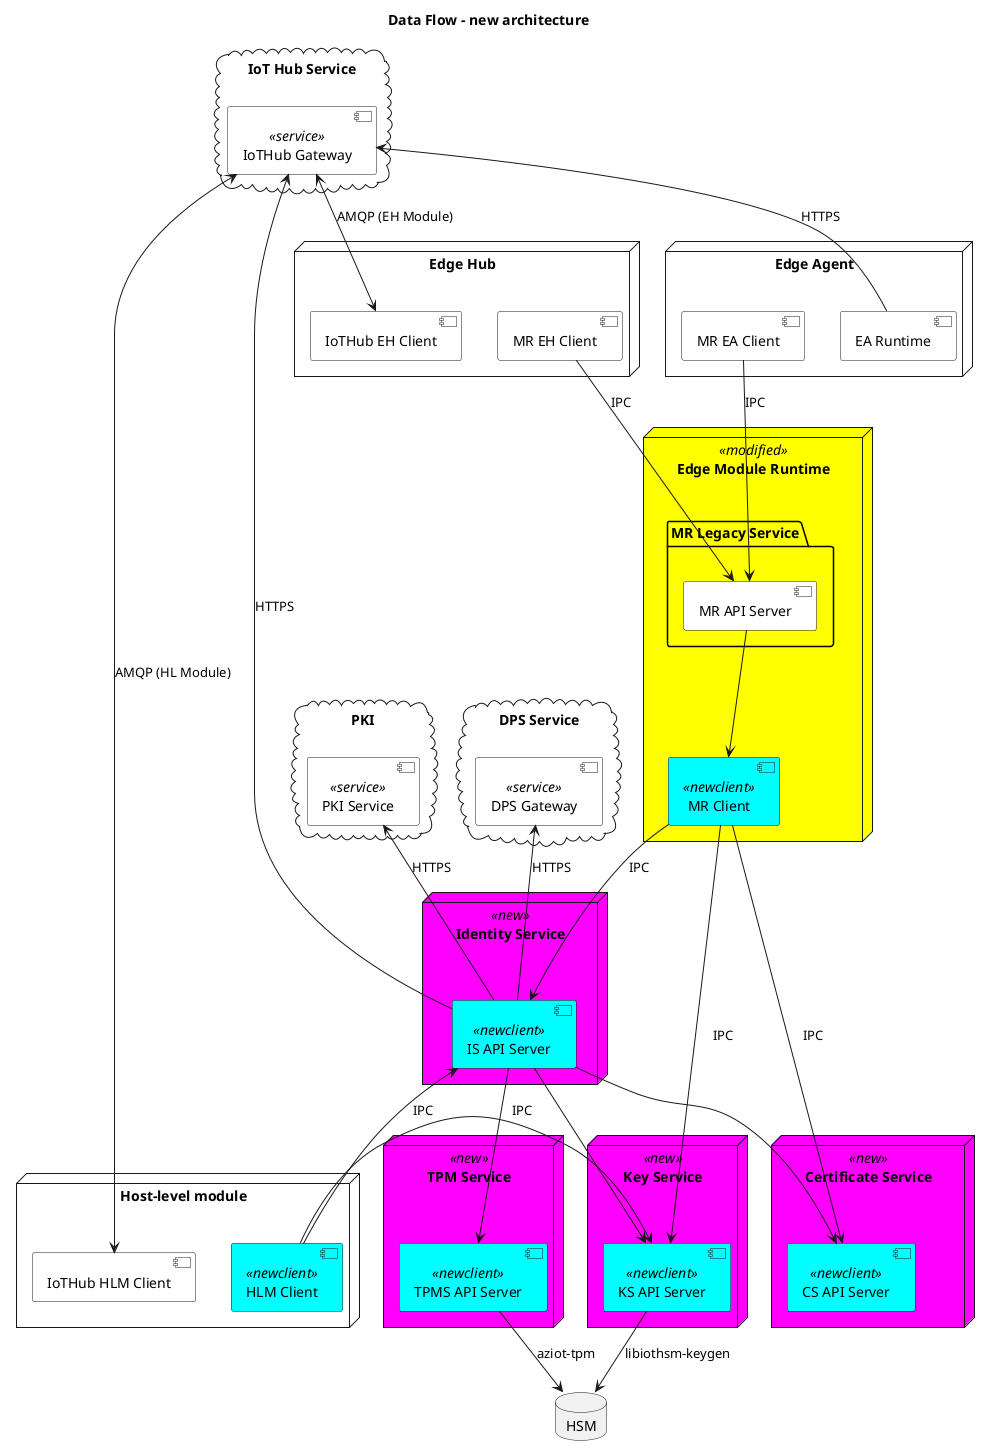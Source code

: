 @@startuml
title Data Flow - new architecture

cloud "DPS Service" {
    [DPS Gateway] <<service>>
}

cloud "PKI" {
    [PKI Service] <<service>>
}

cloud "IoT Hub Service" {
    [IoTHub Gateway] <<service>>
}

node "Identity Service" <<new>> {
    [IS API Server] <<newclient>>
}

node "TPM Service" <<new>> {
    [TPMS API Server] <<newclient>>
}

node "Key Service" <<new>> {
    [KS API Server] <<newclient>>
    [KS API Server] <<newclient>>
}

node "Certificate Service" <<new>> {
    [CS API Server] <<newclient>>
}

node "Edge Module Runtime" <<modified>> {
    folder "MR Legacy Service" {
        [MR API Server]
    }
    [MR Client] <<newclient>>
}
node "Edge Agent" {
    [EA Runtime]
    [MR EA Client]
}
node "Host-level module" {
    [HLM Client] <<newclient>>
    [IoTHub HLM Client]
}
node "Edge Hub" {
    [MR EH Client]
    [IoTHub EH Client]
}

database "HSM"

[MR Client] -down-> [IS API Server] : IPC
[MR Client] -down-> [CS API Server] : IPC
[MR Client] -down-> [KS API Server] : IPC
[HLM Client] -left-> [IS API Server] : IPC
[HLM Client] -left-> [KS API Server] : IPC
[MR EH Client] --> [MR API Server] : IPC
[MR EA Client] --> [MR API Server] : IPC

[MR API Server] --> [MR Client]
[IS API Server] -down-> [KS API Server]
[IS API Server] -down-> [CS API Server]
[IS API Server] -down-> [TPMS API Server]
[TPMS API Server] -down-> HSM : aziot-tpm
[KS API Server] -down-> HSM : libiothsm-keygen

[IS API Server] -up-> [IoTHub Gateway] : HTTPS
[IS API Server] -up-> [DPS Gateway] : HTTPS
[IS API Server] -up-> [PKI Service] : HTTPS

[IoTHub EH Client] <-up-> [IoTHub Gateway] : AMQP (EH Module)
[IoTHub HLM Client] <-up-> [IoTHub Gateway] : AMQP (HL Module)

[EA Runtime] -up-> [IoTHub Gateway] : HTTPS

skinparam node {
    backgroundColor<<new>> Magenta
    backgroundColor<<modified>> Yellow
}

skinparam component {
    backgroundColor White
    backgroundColor<<newclient>> Cyan
    backgroundColor<<modified>> Yellow
    backgroundColor<<service>> White
}

@@enduml
